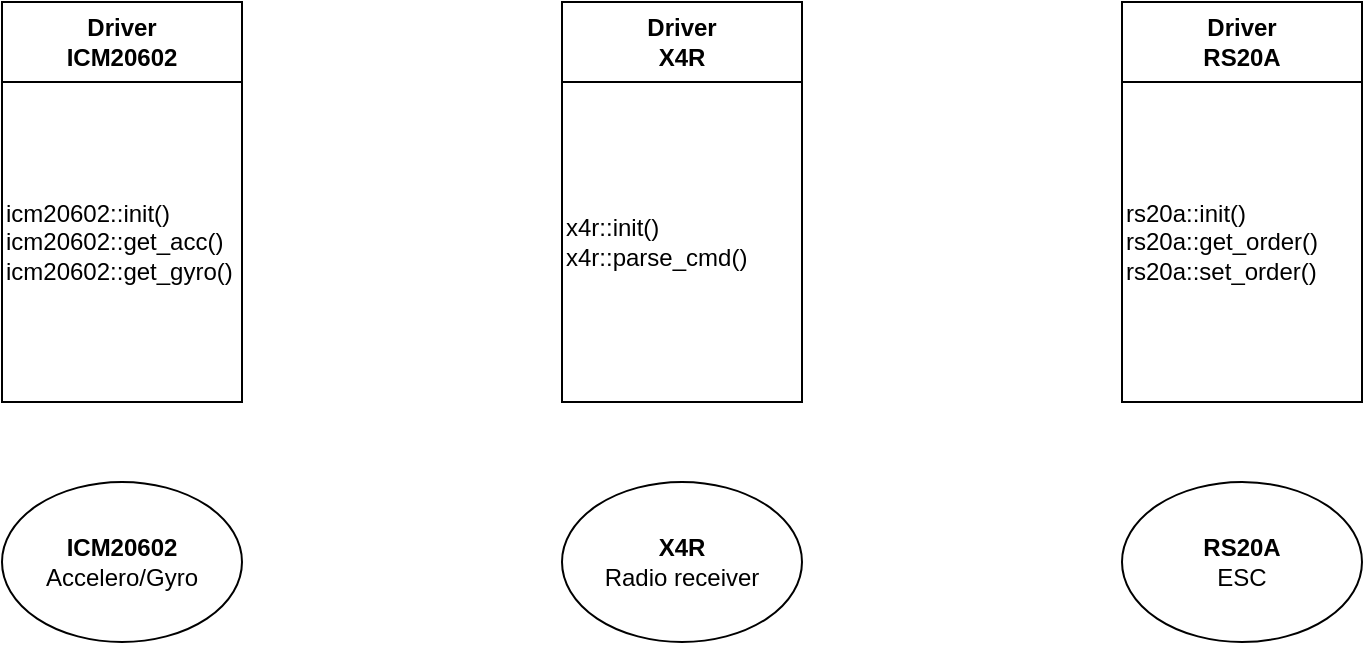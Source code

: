 <mxfile version="14.2.5" type="github"><diagram id="zU1jBTe4z4nz66tw9GnM" name="Page-1"><mxGraphModel dx="2942" dy="1136" grid="1" gridSize="10" guides="1" tooltips="1" connect="1" arrows="1" fold="1" page="1" pageScale="1" pageWidth="1169" pageHeight="827" math="0" shadow="0"><root><mxCell id="0"/><mxCell id="1" parent="0"/><mxCell id="iFm25Ns5GrggLanoGRjQ-1" value="&lt;b&gt;ICM20602&lt;/b&gt;&lt;br&gt;Accelero/Gyro" style="ellipse;whiteSpace=wrap;html=1;" vertex="1" parent="1"><mxGeometry x="280" y="720" width="120" height="80" as="geometry"/></mxCell><mxCell id="iFm25Ns5GrggLanoGRjQ-2" value="&lt;b&gt;X4R&lt;br&gt;&lt;/b&gt;Radio receiver" style="ellipse;whiteSpace=wrap;html=1;" vertex="1" parent="1"><mxGeometry x="560" y="720" width="120" height="80" as="geometry"/></mxCell><mxCell id="iFm25Ns5GrggLanoGRjQ-3" value="&lt;b&gt;RS20A&lt;br&gt;&lt;/b&gt;ESC" style="ellipse;whiteSpace=wrap;html=1;" vertex="1" parent="1"><mxGeometry x="840" y="720" width="120" height="80" as="geometry"/></mxCell><mxCell id="iFm25Ns5GrggLanoGRjQ-7" value="icm20602::init()&lt;br&gt;icm20602::get_acc()&lt;br&gt;icm20602::get_gyro()" style="rounded=0;whiteSpace=wrap;html=1;align=left;" vertex="1" parent="1"><mxGeometry x="280" y="520" width="120" height="160" as="geometry"/></mxCell><mxCell id="iFm25Ns5GrggLanoGRjQ-8" value="&lt;b&gt;Driver&lt;br&gt;ICM20602&lt;/b&gt;" style="rounded=0;whiteSpace=wrap;html=1;" vertex="1" parent="1"><mxGeometry x="280" y="480" width="120" height="40" as="geometry"/></mxCell><mxCell id="iFm25Ns5GrggLanoGRjQ-9" value="x4r::init()&lt;br&gt;x4r::parse_cmd()" style="rounded=0;whiteSpace=wrap;html=1;align=left;" vertex="1" parent="1"><mxGeometry x="560" y="520" width="120" height="160" as="geometry"/></mxCell><mxCell id="iFm25Ns5GrggLanoGRjQ-10" value="&lt;b&gt;Driver&lt;br&gt;X4R&lt;/b&gt;" style="rounded=0;whiteSpace=wrap;html=1;" vertex="1" parent="1"><mxGeometry x="560" y="480" width="120" height="40" as="geometry"/></mxCell><mxCell id="iFm25Ns5GrggLanoGRjQ-11" value="rs20a::init()&lt;br&gt;rs20a::get_order()&lt;br&gt;rs20a::set_order()" style="rounded=0;whiteSpace=wrap;html=1;align=left;" vertex="1" parent="1"><mxGeometry x="840" y="520" width="120" height="160" as="geometry"/></mxCell><mxCell id="iFm25Ns5GrggLanoGRjQ-12" value="&lt;b&gt;Driver&lt;br&gt;RS20A&lt;/b&gt;" style="rounded=0;whiteSpace=wrap;html=1;" vertex="1" parent="1"><mxGeometry x="840" y="480" width="120" height="40" as="geometry"/></mxCell></root></mxGraphModel></diagram></mxfile>